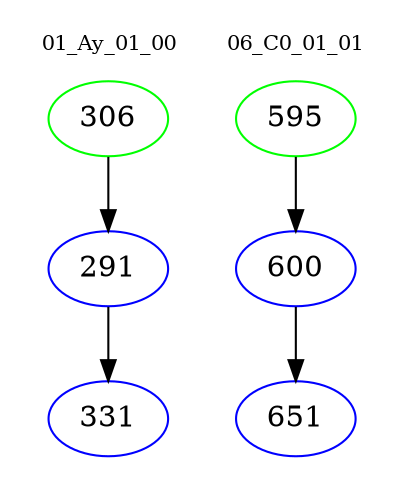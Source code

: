 digraph{
subgraph cluster_0 {
color = white
label = "01_Ay_01_00";
fontsize=10;
T0_306 [label="306", color="green"]
T0_306 -> T0_291 [color="black"]
T0_291 [label="291", color="blue"]
T0_291 -> T0_331 [color="black"]
T0_331 [label="331", color="blue"]
}
subgraph cluster_1 {
color = white
label = "06_C0_01_01";
fontsize=10;
T1_595 [label="595", color="green"]
T1_595 -> T1_600 [color="black"]
T1_600 [label="600", color="blue"]
T1_600 -> T1_651 [color="black"]
T1_651 [label="651", color="blue"]
}
}
